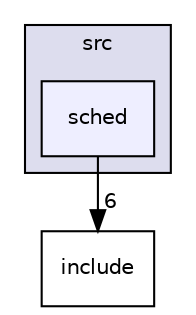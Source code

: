 digraph "src/sched" {
  compound=true
  node [ fontsize="10", fontname="Helvetica"];
  edge [ labelfontsize="10", labelfontname="Helvetica"];
  subgraph clusterdir_68267d1309a1af8e8297ef4c3efbcdba {
    graph [ bgcolor="#ddddee", pencolor="black", label="src" fontname="Helvetica", fontsize="10", URL="dir_68267d1309a1af8e8297ef4c3efbcdba.html"]
  dir_95e7e37fdd08ec500cc8c986cc823cf5 [shape=box, label="sched", style="filled", fillcolor="#eeeeff", pencolor="black", URL="dir_95e7e37fdd08ec500cc8c986cc823cf5.html"];
  }
  dir_b0856f6b0d80ccb263b2f415c91f9e17 [shape=box label="include" URL="dir_b0856f6b0d80ccb263b2f415c91f9e17.html"];
  dir_95e7e37fdd08ec500cc8c986cc823cf5->dir_b0856f6b0d80ccb263b2f415c91f9e17 [headlabel="6", labeldistance=1.5 headhref="dir_000005_000002.html"];
}
